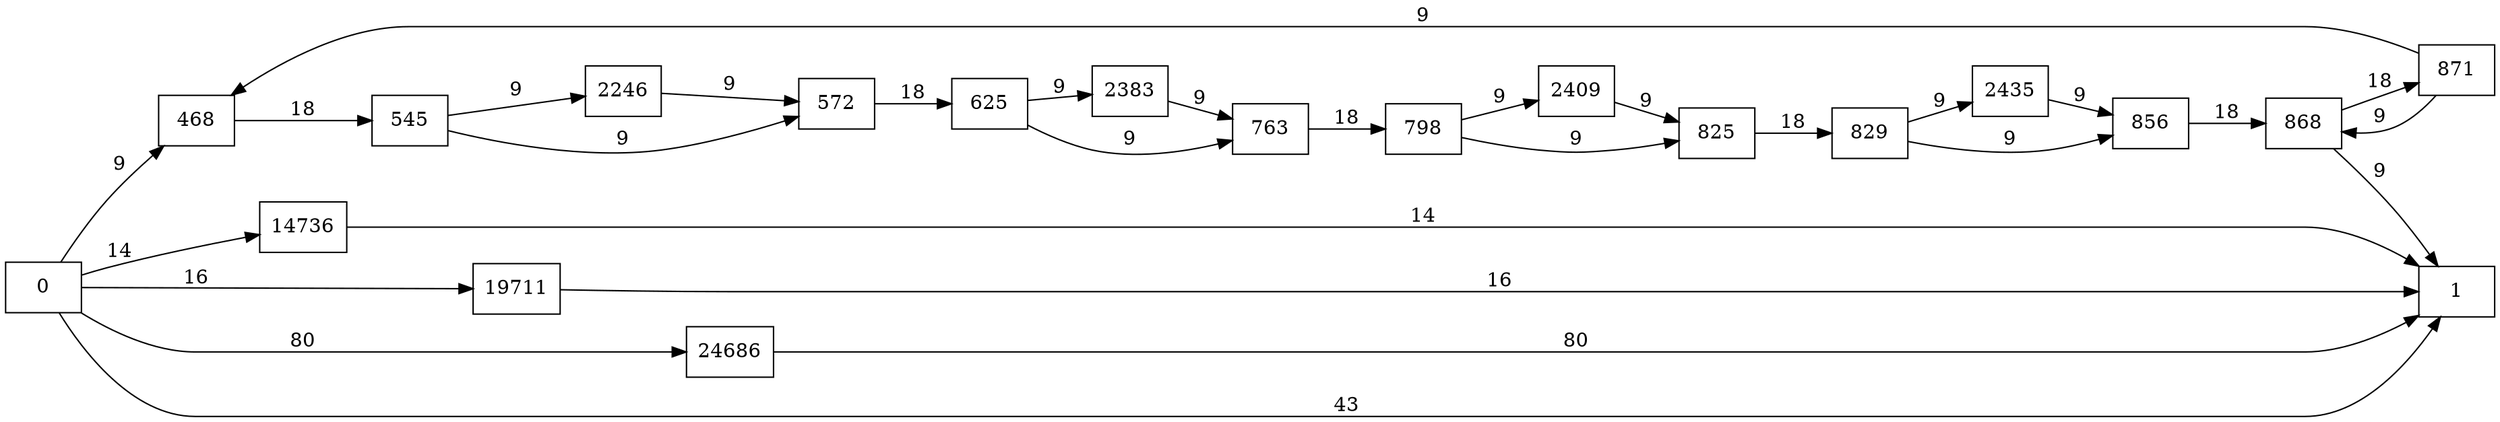 digraph {
	graph [rankdir=LR]
	node [shape=rectangle]
	468 -> 545 [label=18]
	545 -> 572 [label=9]
	545 -> 2246 [label=9]
	572 -> 625 [label=18]
	625 -> 763 [label=9]
	625 -> 2383 [label=9]
	763 -> 798 [label=18]
	798 -> 825 [label=9]
	798 -> 2409 [label=9]
	825 -> 829 [label=18]
	829 -> 856 [label=9]
	829 -> 2435 [label=9]
	856 -> 868 [label=18]
	868 -> 871 [label=18]
	868 -> 1 [label=9]
	871 -> 468 [label=9]
	871 -> 868 [label=9]
	2246 -> 572 [label=9]
	2383 -> 763 [label=9]
	2409 -> 825 [label=9]
	2435 -> 856 [label=9]
	14736 -> 1 [label=14]
	19711 -> 1 [label=16]
	24686 -> 1 [label=80]
	0 -> 468 [label=9]
	0 -> 1 [label=43]
	0 -> 14736 [label=14]
	0 -> 19711 [label=16]
	0 -> 24686 [label=80]
}
